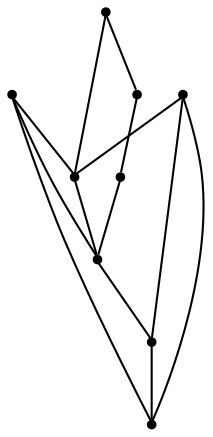 graph {
  node [shape=point,comment="{\"directed\":false,\"doi\":\"10.1007/978-3-030-35802-0_8\",\"figure\":\"4 (1)\"}"]

  v0 [pos="1002.1804879964793,729.2486062360333"]
  v1 [pos="376.5016559165428,763.8077246438208"]
  v2 [pos="928.2812083688609,319.4539851913288"]
  v3 [pos="638.2266471101893,603.6551355686719"]
  v4 [pos="773.0939929192161,485.77942374674967"]
  v5 [pos="645.9237071304321,326.2414250934514"]
  v6 [pos="679.7957947044983,507.0700911796442"]
  v7 [pos="539.6943034180563,519.7176724533963"]
  v8 [pos="356.79433350360864,309.5775373012609"]

  v0 -- v1 [id="-1",pos="1002.1804879964793,729.2486062360333 376.5016559165428,763.8077246438208 376.5016559165428,763.8077246438208 376.5016559165428,763.8077246438208"]
  v8 -- v3 [id="-2",pos="356.79433350360864,309.5775373012609 638.2266471101893,603.6551355686719 638.2266471101893,603.6551355686719 638.2266471101893,603.6551355686719"]
  v8 -- v0 [id="-3",pos="356.79433350360864,309.5775373012609 1002.1804879964793,729.2486062360333 1002.1804879964793,729.2486062360333 1002.1804879964793,729.2486062360333"]
  v8 -- v2 [id="-4",pos="356.79433350360864,309.5775373012609 928.2812083688609,319.4539851913288 928.2812083688609,319.4539851913288 928.2812083688609,319.4539851913288"]
  v1 -- v2 [id="-5",pos="376.5016559165428,763.8077246438208 928.2812083688609,319.4539851913288 928.2812083688609,319.4539851913288 928.2812083688609,319.4539851913288"]
  v7 -- v0 [id="-6",pos="539.6943034180563,519.7176724533963 1002.1804879964793,729.2486062360333 1002.1804879964793,729.2486062360333 1002.1804879964793,729.2486062360333"]
  v7 -- v6 [id="-7",pos="539.6943034180563,519.7176724533963 679.7957947044983,507.0700911796442 679.7957947044983,507.0700911796442 679.7957947044983,507.0700911796442"]
  v6 -- v4 [id="-8",pos="679.7957947044983,507.0700911796442 773.0939929192161,485.77942374674967 773.0939929192161,485.77942374674967 773.0939929192161,485.77942374674967"]
  v5 -- v0 [id="-9",pos="645.9237071304321,326.2414250934514 1002.1804879964793,729.2486062360333 1002.1804879964793,729.2486062360333 1002.1804879964793,729.2486062360333"]
  v5 -- v3 [id="-10",pos="645.9237071304321,326.2414250934514 638.2266471101893,603.6551355686719 638.2266471101893,603.6551355686719 638.2266471101893,603.6551355686719"]
  v5 -- v1 [id="-11",pos="645.9237071304321,326.2414250934514 376.5016559165428,763.8077246438208 376.5016559165428,763.8077246438208 376.5016559165428,763.8077246438208"]
  v4 -- v1 [id="-12",pos="773.0939929192161,485.77942374674967 376.5016559165428,763.8077246438208 376.5016559165428,763.8077246438208 376.5016559165428,763.8077246438208"]
  v2 -- v3 [id="-13",pos="928.2812083688609,319.4539851913288 638.2266471101893,603.6551355686719 638.2266471101893,603.6551355686719 638.2266471101893,603.6551355686719"]
}